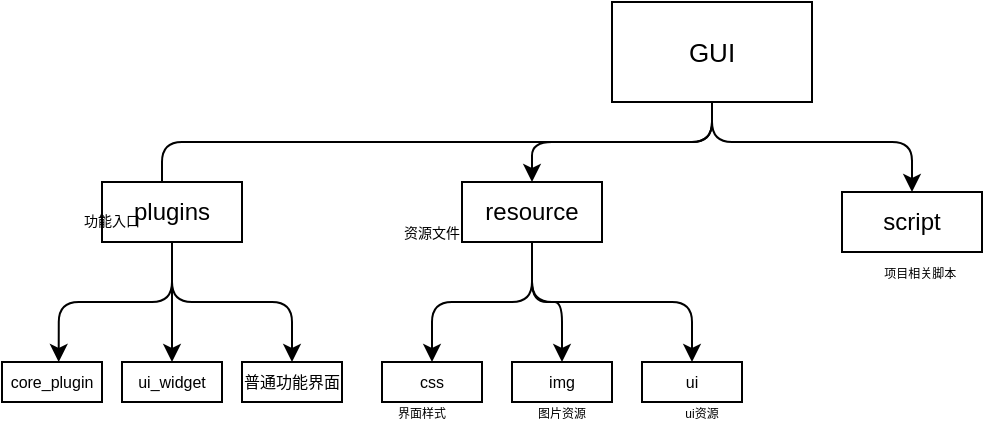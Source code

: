 <mxfile pages="1">
    <diagram id="XOaZcHXBRhtU-X2tab5H" name="Page-1">
        <mxGraphModel dx="490" dy="415" grid="1" gridSize="10" guides="1" tooltips="1" connect="1" arrows="1" fold="1" page="1" pageScale="1" pageWidth="850" pageHeight="1100" math="0" shadow="0">
            <root>
                <mxCell id="0"/>
                <mxCell id="1" parent="0"/>
                <mxCell id="13" style="edgeStyle=orthogonalEdgeStyle;html=1;spacing=3;" edge="1" parent="1" source="2" target="4">
                    <mxGeometry relative="1" as="geometry">
                        <Array as="points">
                            <mxPoint x="385" y="80"/>
                            <mxPoint x="295" y="80"/>
                        </Array>
                    </mxGeometry>
                </mxCell>
                <mxCell id="14" style="edgeStyle=orthogonalEdgeStyle;html=1;entryX=0.5;entryY=0;entryDx=0;entryDy=0;spacing=3;" edge="1" parent="1" source="2" target="3">
                    <mxGeometry relative="1" as="geometry">
                        <Array as="points">
                            <mxPoint x="385" y="80"/>
                            <mxPoint x="110" y="80"/>
                            <mxPoint x="110" y="110"/>
                            <mxPoint x="115" y="110"/>
                        </Array>
                    </mxGeometry>
                </mxCell>
                <mxCell id="16" style="edgeStyle=orthogonalEdgeStyle;html=1;entryX=0.5;entryY=0;entryDx=0;entryDy=0;spacing=3;" edge="1" parent="1" source="2" target="6">
                    <mxGeometry relative="1" as="geometry">
                        <Array as="points">
                            <mxPoint x="385" y="80"/>
                            <mxPoint x="485" y="80"/>
                        </Array>
                    </mxGeometry>
                </mxCell>
                <mxCell id="2" value="GUI" style="rounded=0;whiteSpace=wrap;html=1;spacing=3;fontSize=13;" parent="1" vertex="1">
                    <mxGeometry x="335" y="10" width="100" height="50" as="geometry"/>
                </mxCell>
                <mxCell id="22" style="edgeStyle=orthogonalEdgeStyle;html=1;entryX=0.567;entryY=0;entryDx=0;entryDy=0;entryPerimeter=0;fontSize=7;" edge="1" parent="1" source="3" target="20">
                    <mxGeometry relative="1" as="geometry"/>
                </mxCell>
                <mxCell id="23" style="edgeStyle=orthogonalEdgeStyle;html=1;fontSize=7;" edge="1" parent="1" source="3" target="21">
                    <mxGeometry relative="1" as="geometry"/>
                </mxCell>
                <mxCell id="6" value="script" style="rounded=0;whiteSpace=wrap;html=1;spacing=3;" vertex="1" parent="1">
                    <mxGeometry x="450" y="105" width="70" height="30" as="geometry"/>
                </mxCell>
                <mxCell id="20" value="core_plugin" style="rounded=0;whiteSpace=wrap;html=1;spacing=1;fontSize=8;" vertex="1" parent="1">
                    <mxGeometry x="30" y="190" width="50" height="20" as="geometry"/>
                </mxCell>
                <mxCell id="21" value="ui_widget" style="rounded=0;whiteSpace=wrap;html=1;spacing=1;fontSize=8;" vertex="1" parent="1">
                    <mxGeometry x="90" y="190" width="50" height="20" as="geometry"/>
                </mxCell>
                <mxCell id="24" value="普通功能界面" style="rounded=0;whiteSpace=wrap;html=1;spacing=1;fontSize=8;" vertex="1" parent="1">
                    <mxGeometry x="150" y="190" width="50" height="20" as="geometry"/>
                </mxCell>
                <mxCell id="25" value="" style="group" vertex="1" connectable="0" parent="1">
                    <mxGeometry x="60" y="100" width="90" height="30" as="geometry"/>
                </mxCell>
                <mxCell id="3" value="plugins" style="rounded=0;whiteSpace=wrap;html=1;spacing=3;" vertex="1" parent="25">
                    <mxGeometry x="20" width="70" height="30" as="geometry"/>
                </mxCell>
                <mxCell id="17" value="&lt;p style=&quot;line-height: 120%; font-size: 7px;&quot;&gt;&lt;font style=&quot;font-size: 7px;&quot;&gt;功能入口&lt;/font&gt;&lt;/p&gt;" style="text;html=1;strokeColor=none;fillColor=none;align=center;verticalAlign=middle;whiteSpace=wrap;rounded=0;spacing=3;fontSize=7;" vertex="1" parent="25">
                    <mxGeometry y="10" width="50" height="20" as="geometry"/>
                </mxCell>
                <mxCell id="26" value="" style="group" vertex="1" connectable="0" parent="1">
                    <mxGeometry x="220" y="100" width="110" height="40" as="geometry"/>
                </mxCell>
                <mxCell id="4" value="resource" style="rounded=0;whiteSpace=wrap;html=1;spacing=3;" vertex="1" parent="26">
                    <mxGeometry x="40" width="70" height="30" as="geometry"/>
                </mxCell>
                <mxCell id="18" value="&lt;span style=&quot;font-size: 7px;&quot;&gt;资源文件&lt;/span&gt;&lt;p style=&quot;line-height: 120%;&quot;&gt;&lt;/p&gt;" style="text;html=1;strokeColor=none;fillColor=none;align=center;verticalAlign=middle;whiteSpace=wrap;rounded=0;" vertex="1" parent="26">
                    <mxGeometry y="20" width="50" height="20" as="geometry"/>
                </mxCell>
                <mxCell id="27" style="edgeStyle=orthogonalEdgeStyle;html=1;fontSize=13;" edge="1" parent="1" source="3" target="24">
                    <mxGeometry relative="1" as="geometry"/>
                </mxCell>
                <mxCell id="28" value="css" style="rounded=0;whiteSpace=wrap;html=1;spacing=1;fontSize=8;" vertex="1" parent="1">
                    <mxGeometry x="220" y="190" width="50" height="20" as="geometry"/>
                </mxCell>
                <mxCell id="29" value="img" style="rounded=0;whiteSpace=wrap;html=1;spacing=1;fontSize=8;" vertex="1" parent="1">
                    <mxGeometry x="285" y="190" width="50" height="20" as="geometry"/>
                </mxCell>
                <mxCell id="32" value="ui" style="rounded=0;whiteSpace=wrap;html=1;spacing=1;fontSize=8;" vertex="1" parent="1">
                    <mxGeometry x="350" y="190" width="50" height="20" as="geometry"/>
                </mxCell>
                <mxCell id="33" style="edgeStyle=orthogonalEdgeStyle;html=1;entryX=0.5;entryY=0;entryDx=0;entryDy=0;fontSize=13;" edge="1" parent="1" source="4" target="28">
                    <mxGeometry relative="1" as="geometry"/>
                </mxCell>
                <mxCell id="34" style="edgeStyle=orthogonalEdgeStyle;html=1;entryX=0.5;entryY=0;entryDx=0;entryDy=0;fontSize=13;" edge="1" parent="1" source="4" target="29">
                    <mxGeometry relative="1" as="geometry"/>
                </mxCell>
                <mxCell id="35" style="edgeStyle=orthogonalEdgeStyle;html=1;fontSize=13;" edge="1" parent="1" source="4" target="32">
                    <mxGeometry relative="1" as="geometry">
                        <Array as="points">
                            <mxPoint x="295" y="160"/>
                            <mxPoint x="375" y="160"/>
                        </Array>
                    </mxGeometry>
                </mxCell>
                <mxCell id="36" value="&lt;font style=&quot;font-size: 6px;&quot;&gt;界面样式&lt;/font&gt;" style="text;html=1;strokeColor=none;fillColor=none;align=center;verticalAlign=middle;whiteSpace=wrap;rounded=0;fontSize=8;" vertex="1" parent="1">
                    <mxGeometry x="210" y="200" width="60" height="30" as="geometry"/>
                </mxCell>
                <mxCell id="37" value="&lt;span style=&quot;font-size: 6px;&quot;&gt;图片资源&lt;/span&gt;" style="text;html=1;strokeColor=none;fillColor=none;align=center;verticalAlign=middle;whiteSpace=wrap;rounded=0;fontSize=8;" vertex="1" parent="1">
                    <mxGeometry x="280" y="200" width="60" height="30" as="geometry"/>
                </mxCell>
                <mxCell id="38" value="&lt;span style=&quot;font-size: 6px;&quot;&gt;ui资源&lt;/span&gt;" style="text;html=1;strokeColor=none;fillColor=none;align=center;verticalAlign=middle;whiteSpace=wrap;rounded=0;fontSize=8;" vertex="1" parent="1">
                    <mxGeometry x="350" y="200" width="60" height="30" as="geometry"/>
                </mxCell>
                <mxCell id="39" value="&lt;span style=&quot;font-size: 6px;&quot;&gt;项目相关脚本&amp;nbsp;&lt;/span&gt;" style="text;html=1;strokeColor=none;fillColor=none;align=center;verticalAlign=middle;whiteSpace=wrap;rounded=0;fontSize=8;" vertex="1" parent="1">
                    <mxGeometry x="460" y="130" width="60" height="30" as="geometry"/>
                </mxCell>
            </root>
        </mxGraphModel>
    </diagram>
</mxfile>